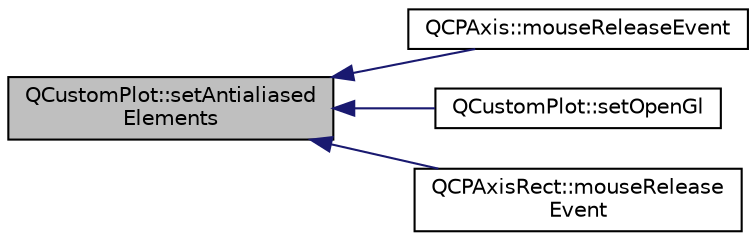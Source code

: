 digraph "QCustomPlot::setAntialiasedElements"
{
  edge [fontname="Helvetica",fontsize="10",labelfontname="Helvetica",labelfontsize="10"];
  node [fontname="Helvetica",fontsize="10",shape=record];
  rankdir="LR";
  Node1240 [label="QCustomPlot::setAntialiased\lElements",height=0.2,width=0.4,color="black", fillcolor="grey75", style="filled", fontcolor="black"];
  Node1240 -> Node1241 [dir="back",color="midnightblue",fontsize="10",style="solid",fontname="Helvetica"];
  Node1241 [label="QCPAxis::mouseReleaseEvent",height=0.2,width=0.4,color="black", fillcolor="white", style="filled",URL="$class_q_c_p_axis.html#a35663b938ad83e91c0b8e59dbc8c6b18"];
  Node1240 -> Node1242 [dir="back",color="midnightblue",fontsize="10",style="solid",fontname="Helvetica"];
  Node1242 [label="QCustomPlot::setOpenGl",height=0.2,width=0.4,color="black", fillcolor="white", style="filled",URL="$class_q_custom_plot.html#a7db1adc09016329f3aef7c60da935789"];
  Node1240 -> Node1243 [dir="back",color="midnightblue",fontsize="10",style="solid",fontname="Helvetica"];
  Node1243 [label="QCPAxisRect::mouseRelease\lEvent",height=0.2,width=0.4,color="black", fillcolor="white", style="filled",URL="$class_q_c_p_axis_rect.html#a6c89b988d3a0b93c0878f0ebdb5037f4"];
}
